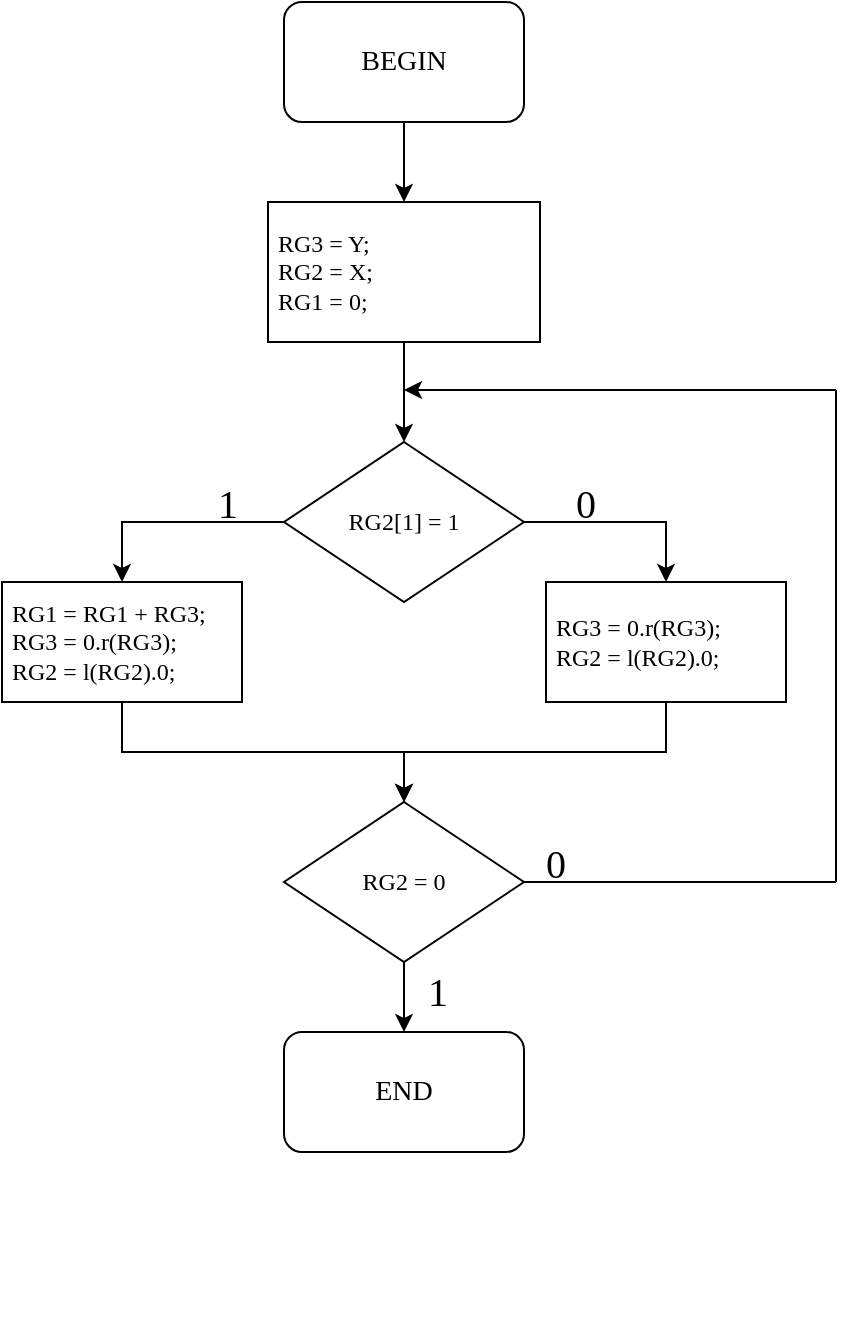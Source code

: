 <mxfile version="24.7.5">
  <diagram id="YqZ86VfI66lGM7ILaLzN" name="Сторінка-1">
    <mxGraphModel dx="670" dy="334" grid="1" gridSize="10" guides="1" tooltips="1" connect="1" arrows="1" fold="1" page="1" pageScale="1" pageWidth="827" pageHeight="1169" math="0" shadow="0">
      <root>
        <mxCell id="0" />
        <mxCell id="1" parent="0" />
        <mxCell id="JW5VUFp-ZlsdKmWLyCwy-10" style="edgeStyle=orthogonalEdgeStyle;rounded=0;orthogonalLoop=1;jettySize=auto;html=1;exitX=0.5;exitY=1;exitDx=0;exitDy=0;entryX=0.5;entryY=0;entryDx=0;entryDy=0;" parent="1" source="ZR6BJyleWZM-tU2MsI-7-1" target="JW5VUFp-ZlsdKmWLyCwy-2" edge="1">
          <mxGeometry relative="1" as="geometry">
            <mxPoint x="414" y="100" as="sourcePoint" />
          </mxGeometry>
        </mxCell>
        <mxCell id="JW5VUFp-ZlsdKmWLyCwy-11" style="edgeStyle=orthogonalEdgeStyle;rounded=0;orthogonalLoop=1;jettySize=auto;html=1;exitX=0.5;exitY=1;exitDx=0;exitDy=0;entryX=0.5;entryY=0;entryDx=0;entryDy=0;" parent="1" source="JW5VUFp-ZlsdKmWLyCwy-2" target="JW5VUFp-ZlsdKmWLyCwy-3" edge="1">
          <mxGeometry relative="1" as="geometry" />
        </mxCell>
        <mxCell id="JW5VUFp-ZlsdKmWLyCwy-2" value="&lt;div style=&quot;&quot;&gt;&lt;span style=&quot;font-family: Consolas; background-color: initial;&quot;&gt;&amp;nbsp;RG3 = Y;&lt;/span&gt;&lt;/div&gt;&lt;font face=&quot;Consolas&quot; data-font-src=&quot;https://fonts.googleapis.com/css?family=Comfortaa&quot;&gt;&lt;div style=&quot;&quot;&gt;&lt;span style=&quot;background-color: initial;&quot;&gt;&amp;nbsp;RG2&amp;nbsp;= X;&lt;/span&gt;&lt;/div&gt;&lt;div style=&quot;&quot;&gt;&lt;span style=&quot;background-color: initial;&quot;&gt;&amp;nbsp;RG1&amp;nbsp;= 0;&lt;/span&gt;&lt;/div&gt;&lt;/font&gt;" style="rounded=0;whiteSpace=wrap;html=1;align=left;" parent="1" vertex="1">
          <mxGeometry x="346" y="160" width="136" height="70" as="geometry" />
        </mxCell>
        <mxCell id="ZR6BJyleWZM-tU2MsI-7-5" style="edgeStyle=orthogonalEdgeStyle;rounded=0;orthogonalLoop=1;jettySize=auto;html=1;entryX=0.5;entryY=0;entryDx=0;entryDy=0;" parent="1" source="JW5VUFp-ZlsdKmWLyCwy-3" target="JW5VUFp-ZlsdKmWLyCwy-4" edge="1">
          <mxGeometry relative="1" as="geometry" />
        </mxCell>
        <mxCell id="ZR6BJyleWZM-tU2MsI-7-7" style="edgeStyle=orthogonalEdgeStyle;rounded=0;orthogonalLoop=1;jettySize=auto;html=1;entryX=0.5;entryY=0;entryDx=0;entryDy=0;" parent="1" source="JW5VUFp-ZlsdKmWLyCwy-3" target="ZR6BJyleWZM-tU2MsI-7-6" edge="1">
          <mxGeometry relative="1" as="geometry" />
        </mxCell>
        <mxCell id="JW5VUFp-ZlsdKmWLyCwy-3" value="&lt;font face=&quot;Consolas&quot; data-font-src=&quot;https://fonts.googleapis.com/css?family=Consolas&quot;&gt;RG2[1] = 1&lt;/font&gt;" style="rhombus;whiteSpace=wrap;html=1;" parent="1" vertex="1">
          <mxGeometry x="354" y="280" width="120" height="80" as="geometry" />
        </mxCell>
        <mxCell id="ZR6BJyleWZM-tU2MsI-7-10" style="edgeStyle=orthogonalEdgeStyle;rounded=0;orthogonalLoop=1;jettySize=auto;html=1;entryX=0.5;entryY=0;entryDx=0;entryDy=0;exitX=0.5;exitY=1;exitDx=0;exitDy=0;" parent="1" source="JW5VUFp-ZlsdKmWLyCwy-4" target="JW5VUFp-ZlsdKmWLyCwy-8" edge="1">
          <mxGeometry relative="1" as="geometry" />
        </mxCell>
        <mxCell id="JW5VUFp-ZlsdKmWLyCwy-4" value="&lt;font data-font-src=&quot;https://fonts.googleapis.com/css?family=Consolas&quot; face=&quot;Consolas&quot;&gt;&amp;nbsp;RG1&amp;nbsp;= RG1&amp;nbsp;+ RG3;&lt;/font&gt;&lt;div&gt;&lt;font face=&quot;Consolas&quot;&gt;&amp;nbsp;RG3 = 0.r(RG3);&lt;/font&gt;&lt;/div&gt;&lt;div&gt;&lt;font face=&quot;Consolas&quot;&gt;&amp;nbsp;RG2 = l(RG2).0;&lt;/font&gt;&lt;/div&gt;" style="rounded=0;whiteSpace=wrap;html=1;align=left;" parent="1" vertex="1">
          <mxGeometry x="213" y="350" width="120" height="60" as="geometry" />
        </mxCell>
        <mxCell id="ZR6BJyleWZM-tU2MsI-7-12" style="edgeStyle=orthogonalEdgeStyle;rounded=0;orthogonalLoop=1;jettySize=auto;html=1;entryX=0.5;entryY=0;entryDx=0;entryDy=0;" parent="1" source="JW5VUFp-ZlsdKmWLyCwy-8" target="ZR6BJyleWZM-tU2MsI-7-2" edge="1">
          <mxGeometry relative="1" as="geometry" />
        </mxCell>
        <mxCell id="JW5VUFp-ZlsdKmWLyCwy-8" value="&lt;font face=&quot;Consolas&quot;&gt;RG2 = 0&lt;/font&gt;" style="rhombus;whiteSpace=wrap;html=1;" parent="1" vertex="1">
          <mxGeometry x="354" y="460" width="120" height="80" as="geometry" />
        </mxCell>
        <mxCell id="JW5VUFp-ZlsdKmWLyCwy-21" style="edgeStyle=orthogonalEdgeStyle;rounded=0;orthogonalLoop=1;jettySize=auto;html=1;exitX=0.5;exitY=1;exitDx=0;exitDy=0;fontSize=20;" parent="1" edge="1">
          <mxGeometry relative="1" as="geometry">
            <mxPoint x="434" y="720" as="sourcePoint" />
            <mxPoint x="434" y="720" as="targetPoint" />
          </mxGeometry>
        </mxCell>
        <mxCell id="JW5VUFp-ZlsdKmWLyCwy-22" value="&lt;font data-font-src=&quot;https://fonts.googleapis.com/css?family=Consolas&quot; face=&quot;Consolas&quot;&gt;1&lt;/font&gt;" style="text;html=1;strokeColor=none;fillColor=none;align=center;verticalAlign=middle;whiteSpace=wrap;rounded=0;fontSize=20;" parent="1" vertex="1">
          <mxGeometry x="306" y="300" width="40" height="20" as="geometry" />
        </mxCell>
        <mxCell id="ZR6BJyleWZM-tU2MsI-7-1" value="&lt;font style=&quot;font-size: 14px;&quot; data-font-src=&quot;https://fonts.googleapis.com/css?family=Consolas&quot; face=&quot;Consolas&quot;&gt;BEGIN&lt;/font&gt;" style="rounded=1;whiteSpace=wrap;html=1;" parent="1" vertex="1">
          <mxGeometry x="354" y="60" width="120" height="60" as="geometry" />
        </mxCell>
        <mxCell id="ZR6BJyleWZM-tU2MsI-7-2" value="&lt;font style=&quot;font-size: 14px;&quot; data-font-src=&quot;https://fonts.googleapis.com/css?family=Consolas&quot; face=&quot;Consolas&quot;&gt;END&lt;/font&gt;" style="rounded=1;whiteSpace=wrap;html=1;" parent="1" vertex="1">
          <mxGeometry x="354" y="575" width="120" height="60" as="geometry" />
        </mxCell>
        <mxCell id="ZR6BJyleWZM-tU2MsI-7-4" value="&lt;font data-font-src=&quot;https://fonts.googleapis.com/css?family=Consolas&quot; face=&quot;Consolas&quot;&gt;1&lt;/font&gt;" style="text;html=1;strokeColor=none;fillColor=none;align=center;verticalAlign=middle;whiteSpace=wrap;rounded=0;fontSize=20;" parent="1" vertex="1">
          <mxGeometry x="411" y="544" width="40" height="20" as="geometry" />
        </mxCell>
        <mxCell id="ZR6BJyleWZM-tU2MsI-7-11" style="edgeStyle=orthogonalEdgeStyle;rounded=0;orthogonalLoop=1;jettySize=auto;html=1;entryX=0.5;entryY=0;entryDx=0;entryDy=0;exitX=0.5;exitY=1;exitDx=0;exitDy=0;" parent="1" source="ZR6BJyleWZM-tU2MsI-7-6" target="JW5VUFp-ZlsdKmWLyCwy-8" edge="1">
          <mxGeometry relative="1" as="geometry" />
        </mxCell>
        <mxCell id="ZR6BJyleWZM-tU2MsI-7-6" value="&lt;font face=&quot;Consolas&quot;&gt;&amp;nbsp;RG3 = 0.r(RG3);&lt;/font&gt;&lt;div&gt;&lt;font face=&quot;Consolas&quot;&gt;&amp;nbsp;RG2 = l(RG2).0;&lt;/font&gt;&lt;/div&gt;" style="rounded=0;whiteSpace=wrap;html=1;align=left;" parent="1" vertex="1">
          <mxGeometry x="485" y="350" width="120" height="60" as="geometry" />
        </mxCell>
        <mxCell id="ZR6BJyleWZM-tU2MsI-7-8" value="&lt;font data-font-src=&quot;https://fonts.googleapis.com/css?family=Consolas&quot; face=&quot;Consolas&quot;&gt;0&lt;/font&gt;" style="text;html=1;strokeColor=none;fillColor=none;align=center;verticalAlign=middle;whiteSpace=wrap;rounded=0;fontSize=20;" parent="1" vertex="1">
          <mxGeometry x="485" y="300" width="40" height="20" as="geometry" />
        </mxCell>
        <mxCell id="ZR6BJyleWZM-tU2MsI-7-15" value="" style="endArrow=none;html=1;rounded=0;exitX=1;exitY=0.5;exitDx=0;exitDy=0;" parent="1" source="JW5VUFp-ZlsdKmWLyCwy-8" edge="1">
          <mxGeometry width="50" height="50" relative="1" as="geometry">
            <mxPoint x="620" y="350" as="sourcePoint" />
            <mxPoint x="630" y="500" as="targetPoint" />
          </mxGeometry>
        </mxCell>
        <mxCell id="ZR6BJyleWZM-tU2MsI-7-16" value="" style="endArrow=none;html=1;rounded=0;" parent="1" edge="1">
          <mxGeometry width="50" height="50" relative="1" as="geometry">
            <mxPoint x="630" y="500" as="sourcePoint" />
            <mxPoint x="630" y="254" as="targetPoint" />
          </mxGeometry>
        </mxCell>
        <mxCell id="ZR6BJyleWZM-tU2MsI-7-17" value="" style="endArrow=classic;html=1;rounded=0;" parent="1" edge="1">
          <mxGeometry width="50" height="50" relative="1" as="geometry">
            <mxPoint x="630" y="254" as="sourcePoint" />
            <mxPoint x="414" y="254" as="targetPoint" />
          </mxGeometry>
        </mxCell>
        <mxCell id="ZR6BJyleWZM-tU2MsI-7-18" value="&lt;font data-font-src=&quot;https://fonts.googleapis.com/css?family=Consolas&quot; face=&quot;Consolas&quot;&gt;0&lt;/font&gt;" style="text;html=1;strokeColor=none;fillColor=none;align=center;verticalAlign=middle;whiteSpace=wrap;rounded=0;fontSize=20;" parent="1" vertex="1">
          <mxGeometry x="470" y="480" width="40" height="20" as="geometry" />
        </mxCell>
      </root>
    </mxGraphModel>
  </diagram>
</mxfile>
